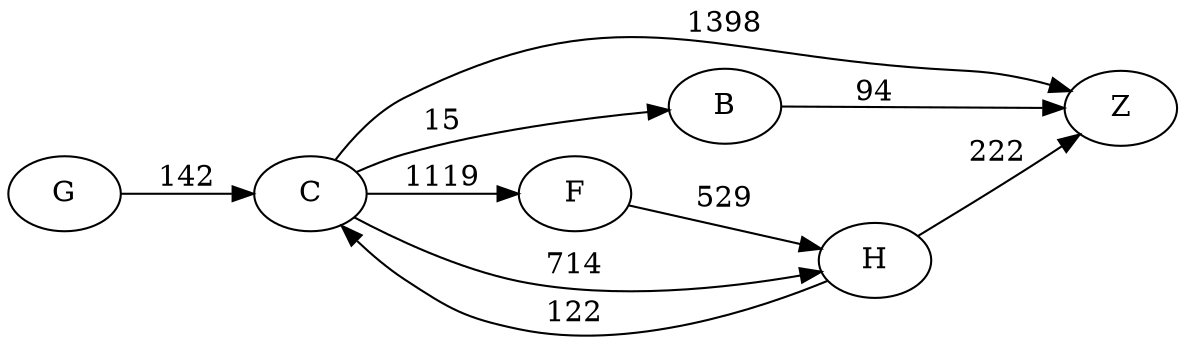 digraph G {
	rankdir=LR size="8,5"
	C
	Z
	C -> Z [label=1398]
	C
	B
	C -> B [label=15]
	C
	F
	C -> F [label=1119]
	C
	H
	C -> H [label=714]
	B
	Z
	B -> Z [label=94]
	F
	H
	F -> H [label=529]
	H
	Z
	H -> Z [label=222]
	H
	C
	H -> C [label=122]
	G
	C
	G -> C [label=142]
}
